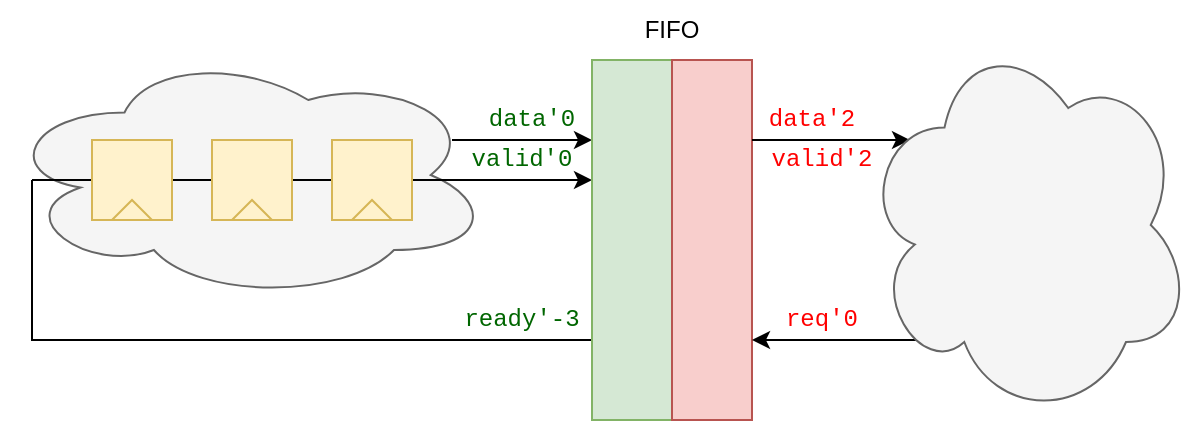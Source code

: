 <mxfile version="21.6.5" type="device">
  <diagram name="Page-1" id="l-DM_fYlzvVIUVRDgFh1">
    <mxGraphModel dx="828" dy="558" grid="1" gridSize="10" guides="1" tooltips="1" connect="1" arrows="1" fold="1" page="1" pageScale="1" pageWidth="827" pageHeight="1169" math="0" shadow="0">
      <root>
        <mxCell id="0" />
        <mxCell id="1" parent="0" />
        <mxCell id="jyQOK9qtBp4xA-2xft1N-3" value="" style="ellipse;shape=cloud;whiteSpace=wrap;html=1;fillColor=#f5f5f5;fontColor=#333333;strokeColor=#666666;" parent="1" vertex="1">
          <mxGeometry x="145" y="375" width="245" height="125" as="geometry" />
        </mxCell>
        <mxCell id="bKbwyqV6KYPhBkF5rK16-12" value="" style="endArrow=classic;html=1;rounded=0;entryX=0;entryY=0.25;entryDx=0;entryDy=0;" edge="1" parent="1">
          <mxGeometry width="50" height="50" relative="1" as="geometry">
            <mxPoint x="160" y="440" as="sourcePoint" />
            <mxPoint x="440" y="440" as="targetPoint" />
          </mxGeometry>
        </mxCell>
        <mxCell id="bKbwyqV6KYPhBkF5rK16-3" value="" style="group" vertex="1" connectable="0" parent="1">
          <mxGeometry x="190" y="420" width="40" height="40" as="geometry" />
        </mxCell>
        <mxCell id="jyQOK9qtBp4xA-2xft1N-4" value="" style="rounded=0;whiteSpace=wrap;html=1;fillColor=#fff2cc;strokeColor=#d6b656;" parent="bKbwyqV6KYPhBkF5rK16-3" vertex="1">
          <mxGeometry width="40" height="40" as="geometry" />
        </mxCell>
        <mxCell id="bKbwyqV6KYPhBkF5rK16-1" value="" style="triangle;whiteSpace=wrap;html=1;rotation=-90;fillColor=#fff2cc;strokeColor=#d6b656;" vertex="1" parent="bKbwyqV6KYPhBkF5rK16-3">
          <mxGeometry x="15" y="25" width="10" height="20" as="geometry" />
        </mxCell>
        <mxCell id="bKbwyqV6KYPhBkF5rK16-4" value="" style="group" vertex="1" connectable="0" parent="1">
          <mxGeometry x="250" y="420" width="40" height="40" as="geometry" />
        </mxCell>
        <mxCell id="bKbwyqV6KYPhBkF5rK16-5" value="" style="rounded=0;whiteSpace=wrap;html=1;fillColor=#fff2cc;strokeColor=#d6b656;" vertex="1" parent="bKbwyqV6KYPhBkF5rK16-4">
          <mxGeometry width="40" height="40" as="geometry" />
        </mxCell>
        <mxCell id="bKbwyqV6KYPhBkF5rK16-6" value="" style="triangle;whiteSpace=wrap;html=1;rotation=-90;fillColor=#fff2cc;strokeColor=#d6b656;" vertex="1" parent="bKbwyqV6KYPhBkF5rK16-4">
          <mxGeometry x="15" y="25" width="10" height="20" as="geometry" />
        </mxCell>
        <mxCell id="bKbwyqV6KYPhBkF5rK16-7" value="" style="group" vertex="1" connectable="0" parent="1">
          <mxGeometry x="310" y="420" width="40" height="40" as="geometry" />
        </mxCell>
        <mxCell id="bKbwyqV6KYPhBkF5rK16-8" value="" style="rounded=0;whiteSpace=wrap;html=1;fillColor=#fff2cc;strokeColor=#d6b656;" vertex="1" parent="bKbwyqV6KYPhBkF5rK16-7">
          <mxGeometry width="40" height="40" as="geometry" />
        </mxCell>
        <mxCell id="bKbwyqV6KYPhBkF5rK16-9" value="" style="triangle;whiteSpace=wrap;html=1;rotation=-90;fillColor=#fff2cc;strokeColor=#d6b656;" vertex="1" parent="bKbwyqV6KYPhBkF5rK16-7">
          <mxGeometry x="15" y="25" width="10" height="20" as="geometry" />
        </mxCell>
        <mxCell id="bKbwyqV6KYPhBkF5rK16-14" value="" style="endArrow=none;html=1;rounded=0;exitX=0;exitY=0.75;exitDx=0;exitDy=0;" edge="1" parent="1">
          <mxGeometry width="50" height="50" relative="1" as="geometry">
            <mxPoint x="440" y="520" as="sourcePoint" />
            <mxPoint x="160" y="440" as="targetPoint" />
            <Array as="points">
              <mxPoint x="160" y="520" />
            </Array>
          </mxGeometry>
        </mxCell>
        <mxCell id="bKbwyqV6KYPhBkF5rK16-15" value="ready&#39;-3" style="text;html=1;strokeColor=none;fillColor=none;align=center;verticalAlign=middle;whiteSpace=wrap;rounded=0;fontFamily=Courier New;fontColor=#006600;" vertex="1" parent="1">
          <mxGeometry x="370" y="500" width="70" height="20" as="geometry" />
        </mxCell>
        <mxCell id="bKbwyqV6KYPhBkF5rK16-16" value="valid&#39;0" style="text;html=1;strokeColor=none;fillColor=none;align=center;verticalAlign=middle;whiteSpace=wrap;rounded=0;fontFamily=Courier New;fontColor=#006600;" vertex="1" parent="1">
          <mxGeometry x="370" y="420" width="70" height="20" as="geometry" />
        </mxCell>
        <mxCell id="bKbwyqV6KYPhBkF5rK16-18" value="" style="endArrow=classic;html=1;rounded=0;entryX=0;entryY=0.25;entryDx=0;entryDy=0;" edge="1" parent="1">
          <mxGeometry width="50" height="50" relative="1" as="geometry">
            <mxPoint x="370" y="420" as="sourcePoint" />
            <mxPoint x="440" y="420" as="targetPoint" />
          </mxGeometry>
        </mxCell>
        <mxCell id="bKbwyqV6KYPhBkF5rK16-19" value="data&#39;0" style="text;html=1;strokeColor=none;fillColor=none;align=center;verticalAlign=middle;whiteSpace=wrap;rounded=0;fontFamily=Courier New;fontColor=#006600;" vertex="1" parent="1">
          <mxGeometry x="380" y="400" width="60" height="20" as="geometry" />
        </mxCell>
        <mxCell id="bKbwyqV6KYPhBkF5rK16-28" value="" style="rounded=0;whiteSpace=wrap;html=1;fillColor=#d5e8d4;strokeColor=#82b366;" vertex="1" parent="1">
          <mxGeometry x="440" y="380" width="40" height="180" as="geometry" />
        </mxCell>
        <mxCell id="bKbwyqV6KYPhBkF5rK16-30" value="" style="rounded=0;whiteSpace=wrap;html=1;fillColor=#f8cecc;strokeColor=#b85450;" vertex="1" parent="1">
          <mxGeometry x="480" y="380" width="40" height="180" as="geometry" />
        </mxCell>
        <mxCell id="bKbwyqV6KYPhBkF5rK16-31" value="FIFO" style="text;html=1;strokeColor=none;fillColor=none;align=center;verticalAlign=middle;whiteSpace=wrap;rounded=0;" vertex="1" parent="1">
          <mxGeometry x="450" y="350" width="60" height="30" as="geometry" />
        </mxCell>
        <mxCell id="bKbwyqV6KYPhBkF5rK16-32" value="" style="endArrow=classic;html=1;rounded=0;" edge="1" parent="1">
          <mxGeometry width="50" height="50" relative="1" as="geometry">
            <mxPoint x="640" y="520" as="sourcePoint" />
            <mxPoint x="520" y="520" as="targetPoint" />
          </mxGeometry>
        </mxCell>
        <mxCell id="bKbwyqV6KYPhBkF5rK16-33" value="valid&#39;2" style="text;html=1;strokeColor=none;fillColor=none;align=center;verticalAlign=middle;whiteSpace=wrap;rounded=0;fontFamily=Courier New;fontColor=#FF0000;" vertex="1" parent="1">
          <mxGeometry x="520" y="420" width="70" height="20" as="geometry" />
        </mxCell>
        <mxCell id="bKbwyqV6KYPhBkF5rK16-34" value="" style="endArrow=classic;html=1;rounded=0;entryX=0;entryY=0.25;entryDx=0;entryDy=0;exitX=0;exitY=1;exitDx=0;exitDy=0;" edge="1" parent="1" source="bKbwyqV6KYPhBkF5rK16-35">
          <mxGeometry width="50" height="50" relative="1" as="geometry">
            <mxPoint x="529" y="420" as="sourcePoint" />
            <mxPoint x="599" y="420" as="targetPoint" />
          </mxGeometry>
        </mxCell>
        <mxCell id="bKbwyqV6KYPhBkF5rK16-35" value="data&#39;2" style="text;html=1;strokeColor=none;fillColor=none;align=center;verticalAlign=middle;whiteSpace=wrap;rounded=0;fontFamily=Courier New;fontColor=#FF0000;" vertex="1" parent="1">
          <mxGeometry x="520" y="400" width="60" height="20" as="geometry" />
        </mxCell>
        <mxCell id="bKbwyqV6KYPhBkF5rK16-36" value="req&#39;0" style="text;html=1;strokeColor=none;fillColor=none;align=center;verticalAlign=middle;whiteSpace=wrap;rounded=0;fontFamily=Courier New;fontColor=#FF0000;" vertex="1" parent="1">
          <mxGeometry x="520" y="500" width="70" height="20" as="geometry" />
        </mxCell>
        <mxCell id="bKbwyqV6KYPhBkF5rK16-37" value="" style="ellipse;shape=cloud;whiteSpace=wrap;html=1;fillColor=#f5f5f5;fontColor=#333333;strokeColor=#666666;" vertex="1" parent="1">
          <mxGeometry x="575" y="365" width="165" height="195" as="geometry" />
        </mxCell>
      </root>
    </mxGraphModel>
  </diagram>
</mxfile>

